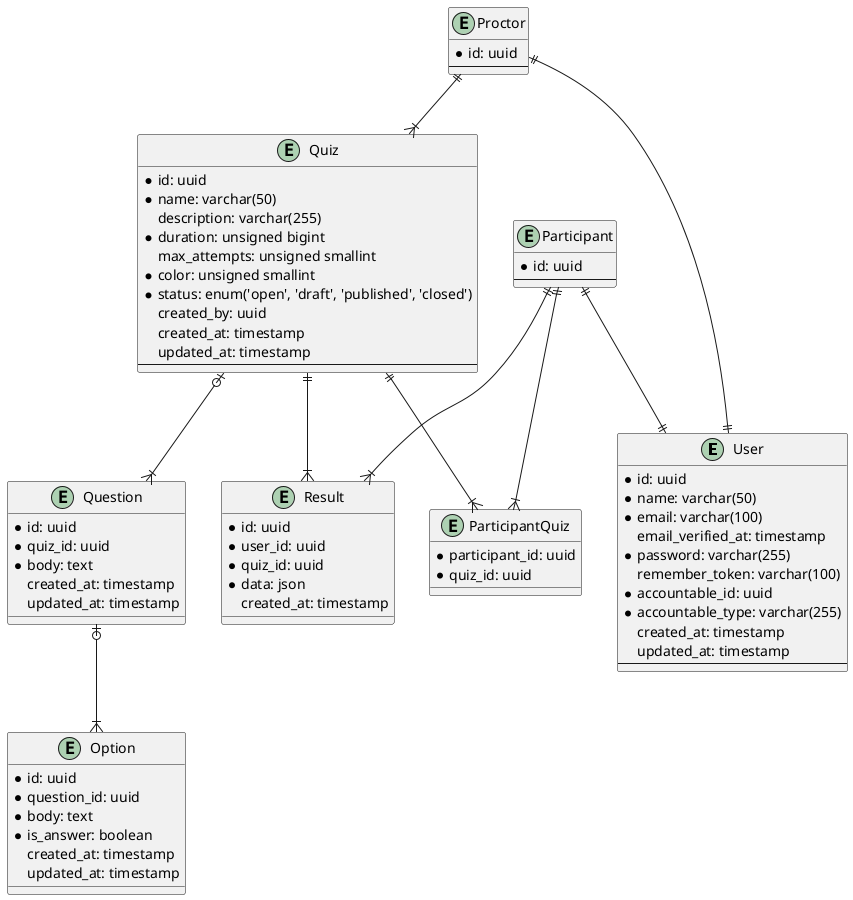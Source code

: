 @startuml

entity User {
    * id: uuid
    * name: varchar(50)
    * email: varchar(100)
    email_verified_at: timestamp
    * password: varchar(255)
    remember_token: varchar(100)
    * accountable_id: uuid
    * accountable_type: varchar(255)
    created_at: timestamp
    updated_at: timestamp
    --
}

entity Participant {
    * id: uuid
    --
}

entity Proctor {
    * id: uuid
    --
}

entity Quiz {
    * id: uuid
    * name: varchar(50)
    description: varchar(255)
    * duration: unsigned bigint
    max_attempts: unsigned smallint
    * color: unsigned smallint
    * status: enum('open', 'draft', 'published', 'closed')
    created_by: uuid
    created_at: timestamp
    updated_at: timestamp
    --
}

entity Question {
    * id: uuid
    * quiz_id: uuid
    * body: text
    created_at: timestamp
    updated_at: timestamp
}

entity Option {
    * id: uuid
    * question_id: uuid
    * body: text
    * is_answer: boolean
    created_at: timestamp
    updated_at: timestamp
}

entity ParticipantQuiz {
    * participant_id: uuid
    * quiz_id: uuid
}

entity Result {
    * id: uuid
    * user_id: uuid
    * quiz_id: uuid
    * data: json
    created_at: timestamp
}

Quiz |o--|{ Question
Question |o--|{ Option
Participant ||--|| User
Proctor ||--|| User
Quiz ||--|{ ParticipantQuiz
Participant ||--|{ ParticipantQuiz
Proctor ||--|{ Quiz
Participant ||--|{ Result
Quiz ||--|{ Result

@enduml
